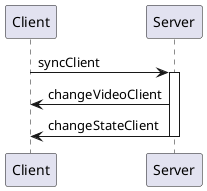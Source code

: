 @startuml syncClient

Client -> Server: syncClient
activate Server
Client <- Server: changeVideoClient
Client <- Server: changeStateClient
deactivate Server

@enduml
